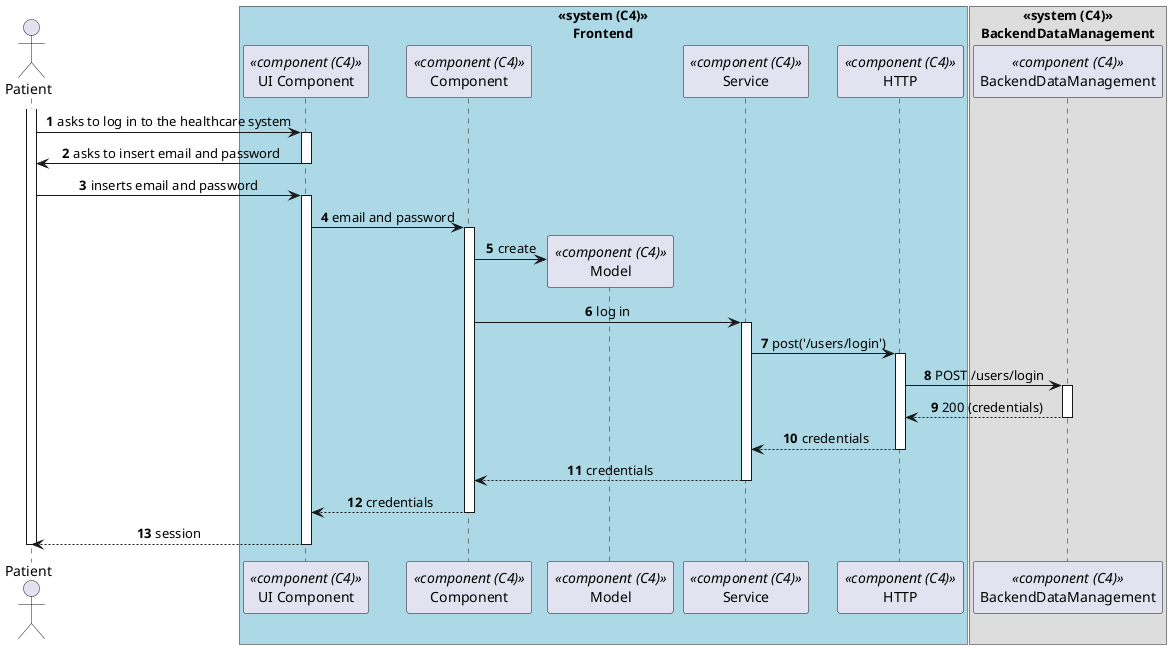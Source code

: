 @startuml process-view
autonumber
skinparam DefaultTextAlignment center
actor Patient as "Patient"
box "<<system (C4)>>\nFrontend"#LightBlue
    participant ComponentUI as "UI Component" <<component (C4)>>
    participant Component as "Component" <<component (C4)>>
    participant Model as "Model" <<component (C4)>>
    participant Service as "Service" <<component (C4)>>
    participant HTTP as "HTTP" <<component (C4)>>
end box

box "<<system (C4)>>\nBackendDataManagement"
  participant BackendDataManagement as "BackendDataManagement" <<component (C4)>>
end box

activate Patient

    Patient -> ComponentUI : asks to log in to the healthcare system
    activate ComponentUI

        ComponentUI -> Patient : asks to insert email and password
    
    deactivate ComponentUI

    Patient -> ComponentUI : inserts email and password

    activate ComponentUI

        ComponentUI -> Component : email and password
    
        activate Component

            Component -> Model** : create
            
            Component -> Service : log in
            activate Service

                Service -> HTTP : post('/users/login')

                activate HTTP
                    HTTP -> BackendDataManagement : POST /users/login

                    activate BackendDataManagement
                        BackendDataManagement --> HTTP : 200 (credentials)
                    deactivate BackendDataManagement
                    
                    HTTP --> Service : credentials

                deactivate HTTP

                Service --> Component : credentials
            deactivate Service

            Component --> ComponentUI : credentials
        deactivate Component

    Patient <-- ComponentUI : session
    deactivate ComponentUI

deactivate Patient

@enduml